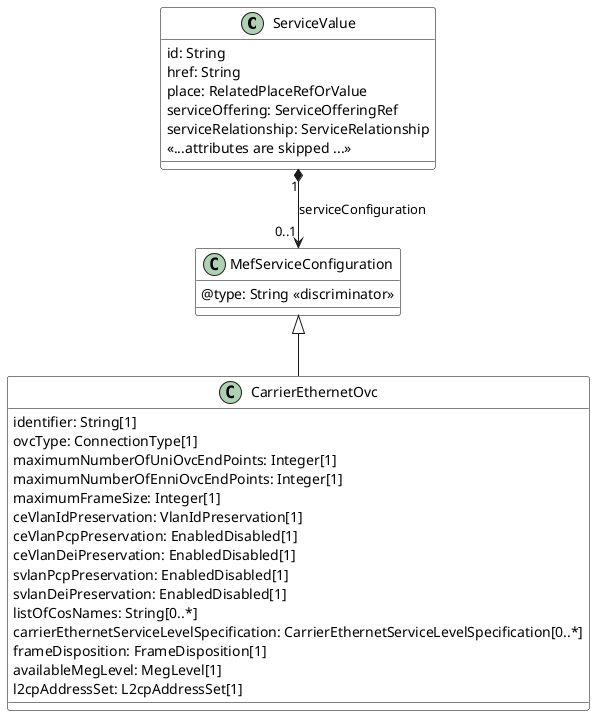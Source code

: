 @startuml
skinparam {
    ClassBackgroundColor White
    ClassBorderColor Black
}

class ServiceValue {
    id: String
    href: String
    place: RelatedPlaceRefOrValue
    serviceOffering: ServiceOfferingRef
    serviceRelationship: ServiceRelationship
    << ...attributes are skipped ...>>
}

class MefServiceConfiguration {
    @type: String <<discriminator>>
}

class CarrierEthernetOvc {
    identifier: String[1]
    ovcType: ConnectionType[1]
    maximumNumberOfUniOvcEndPoints: Integer[1]
    maximumNumberOfEnniOvcEndPoints: Integer[1]
    maximumFrameSize: Integer[1]
    ceVlanIdPreservation: VlanIdPreservation[1]
    ceVlanPcpPreservation: EnabledDisabled[1]
    ceVlanDeiPreservation: EnabledDisabled[1]
    svlanPcpPreservation: EnabledDisabled[1]
    svlanDeiPreservation: EnabledDisabled[1]
    listOfCosNames: String[0..*]
    carrierEthernetServiceLevelSpecification: CarrierEthernetServiceLevelSpecification[0..*]
    frameDisposition: FrameDisposition[1]
    availableMegLevel: MegLevel[1]
    l2cpAddressSet: L2cpAddressSet[1]
}


MefServiceConfiguration <|-- CarrierEthernetOvc
ServiceValue "1" *--> "0..1" MefServiceConfiguration: serviceConfiguration

@enduml